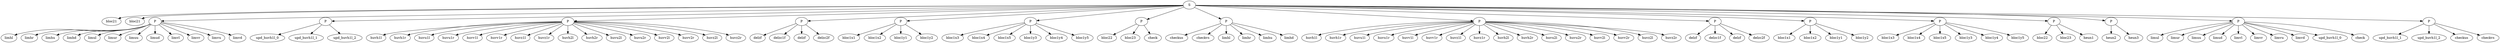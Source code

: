 strict digraph  {
	node [label="\N"];
	0	 [label=limhl,
		order=0];
	1	 [label=limhr,
		order=1];
	2	 [label=limhu,
		order=2];
	3	 [label=limhd,
		order=3];
	4	 [label=limul,
		order=4];
	5	 [label=limur,
		order=5];
	6	 [label=limuu,
		order=6];
	7	 [label=limud,
		order=7];
	8	 [label=limvl,
		order=8];
	9	 [label=limvr,
		order=9];
	10	 [label=limvu,
		order=10];
	11	 [label=limvd,
		order=11];
	12	 [label=upd_huvh1l_0,
		order=0];
	13	 [label=upd_huvh1l_1,
		order=1];
	14	 [label=upd_huvh1l_2,
		order=2];
	15	 [label=huvh1l,
		order=0];
	16	 [label=huvh1r,
		order=1];
	17	 [label=huvu1l,
		order=2];
	18	 [label=huvu1r,
		order=3];
	19	 [label=huvv1l,
		order=4];
	20	 [label=huvv1r,
		order=5];
	21	 [label=huvz1l,
		order=6];
	22	 [label=huvz1r,
		order=7];
	23	 [label=huvh2l,
		order=8];
	24	 [label=huvh2r,
		order=9];
	25	 [label=huvu2l,
		order=10];
	26	 [label=huvu2r,
		order=11];
	27	 [label=huvv2l,
		order=12];
	28	 [label=huvv2r,
		order=13];
	29	 [label=huvz2l,
		order=14];
	30	 [label=huvz2r,
		order=15];
	31	 [label=delzf,
		order=0];
	32	 [label=delzc1f,
		order=1];
	33	 [label=delzf,
		order=2];
	34	 [label=delzc2f,
		order=3];
	35	 [label=bloc1x1,
		order=0];
	36	 [label=bloc1x2,
		order=1];
	37	 [label=bloc1x3,
		order=0];
	38	 [label=bloc1x4,
		order=1];
	39	 [label=bloc1x5,
		order=2];
	40	 [label=bloc1y1,
		order=2];
	41	 [label=bloc1y2,
		order=3];
	42	 [label=bloc1y3,
		order=3];
	43	 [label=bloc1y4,
		order=4];
	44	 [label=bloc1y5,
		order=5];
	45	 [label=bloc21,
		order=7];
	46	 [label=bloc22,
		order=0];
	47	 [label=bloc23,
		order=1];
	48	 [label=check,
		order=2];
	49	 [label=checkus,
		order=0];
	50	 [label=checkvs,
		order=1];
	51	 [label=limhl,
		order=2];
	52	 [label=limhr,
		order=3];
	53	 [label=limhu,
		order=4];
	54	 [label=limhd,
		order=5];
	55	 [label=limul,
		order=0];
	56	 [label=limur,
		order=1];
	57	 [label=limuu,
		order=2];
	58	 [label=limud,
		order=3];
	59	 [label=limvl,
		order=4];
	60	 [label=limvr,
		order=5];
	61	 [label=limvu,
		order=6];
	62	 [label=limvd,
		order=7];
	63	 [label=upd_huvh1l_0,
		order=8];
	64	 [label=upd_huvh1l_1,
		order=0];
	65	 [label=upd_huvh1l_2,
		order=1];
	66	 [label=huvh1l,
		order=0];
	67	 [label=huvh1r,
		order=1];
	68	 [label=huvu1l,
		order=2];
	69	 [label=huvu1r,
		order=3];
	70	 [label=huvv1l,
		order=4];
	71	 [label=huvv1r,
		order=5];
	72	 [label=huvz1l,
		order=6];
	73	 [label=huvz1r,
		order=7];
	74	 [label=huvh2l,
		order=8];
	75	 [label=huvh2r,
		order=9];
	76	 [label=huvu2l,
		order=10];
	77	 [label=huvu2r,
		order=11];
	78	 [label=huvv2l,
		order=12];
	79	 [label=huvv2r,
		order=13];
	80	 [label=huvz2l,
		order=14];
	81	 [label=huvz2r,
		order=15];
	82	 [label=delzf,
		order=0];
	83	 [label=delzc1f,
		order=1];
	84	 [label=delzf,
		order=2];
	85	 [label=delzc2f,
		order=3];
	86	 [label=bloc1x1,
		order=0];
	87	 [label=bloc1x2,
		order=1];
	88	 [label=bloc1x3,
		order=0];
	89	 [label=bloc1x4,
		order=1];
	90	 [label=bloc1x5,
		order=2];
	91	 [label=bloc1y1,
		order=2];
	92	 [label=bloc1y2,
		order=3];
	93	 [label=bloc1y3,
		order=3];
	94	 [label=bloc1y4,
		order=4];
	95	 [label=bloc1y5,
		order=5];
	96	 [label=bloc21,
		order=16];
	97	 [label=bloc22,
		order=0];
	98	 [label=bloc23,
		order=1];
	99	 [label=heun1,
		order=2];
	100	 [label=heun2,
		order=0];
	101	 [label=heun3,
		order=1];
	102	 [label=check,
		order=9];
	103	 [label=checkus,
		order=2];
	104	 [label=checkvs,
		order=3];
	115	 [label=P,
		order=1];
	115 -> 0;
	115 -> 1;
	115 -> 2;
	115 -> 3;
	115 -> 4;
	115 -> 5;
	115 -> 6;
	115 -> 7;
	115 -> 8;
	115 -> 9;
	115 -> 10;
	115 -> 11;
	117	 [label=P,
		order=2];
	117 -> 12;
	117 -> 13;
	117 -> 14;
	132	 [label=P,
		order=3];
	132 -> 15;
	132 -> 16;
	132 -> 17;
	132 -> 18;
	132 -> 19;
	132 -> 20;
	132 -> 21;
	132 -> 22;
	132 -> 23;
	132 -> 24;
	132 -> 25;
	132 -> 26;
	132 -> 27;
	132 -> 28;
	132 -> 29;
	132 -> 30;
	135	 [label=P,
		order=4];
	135 -> 31;
	135 -> 32;
	135 -> 33;
	135 -> 34;
	140	 [label=P,
		order=5];
	140 -> 35;
	140 -> 36;
	140 -> 40;
	140 -> 41;
	143	 [label=P,
		order=6];
	143 -> 37;
	143 -> 38;
	143 -> 39;
	143 -> 42;
	143 -> 43;
	143 -> 44;
	145	 [label=P,
		order=8];
	145 -> 46;
	145 -> 47;
	145 -> 48;
	150	 [label=P,
		order=9];
	150 -> 49;
	150 -> 50;
	150 -> 51;
	150 -> 52;
	150 -> 53;
	150 -> 54;
	174	 [label=P,
		order=12];
	174 -> 66;
	174 -> 67;
	174 -> 68;
	174 -> 69;
	174 -> 70;
	174 -> 71;
	174 -> 72;
	174 -> 73;
	174 -> 74;
	174 -> 75;
	174 -> 76;
	174 -> 77;
	174 -> 78;
	174 -> 79;
	174 -> 80;
	174 -> 81;
	177	 [label=P,
		order=13];
	177 -> 82;
	177 -> 83;
	177 -> 84;
	177 -> 85;
	182	 [label=P,
		order=14];
	182 -> 86;
	182 -> 87;
	182 -> 91;
	182 -> 92;
	185	 [label=P,
		order=15];
	185 -> 88;
	185 -> 89;
	185 -> 90;
	185 -> 93;
	185 -> 94;
	185 -> 95;
	187	 [label=P,
		order=17];
	187 -> 97;
	187 -> 98;
	187 -> 99;
	188	 [label=P,
		order=18];
	188 -> 100;
	188 -> 101;
	189	 [label=P,
		order=10];
	189 -> 55;
	189 -> 56;
	189 -> 57;
	189 -> 58;
	189 -> 59;
	189 -> 60;
	189 -> 61;
	189 -> 62;
	189 -> 63;
	189 -> 102;
	191	 [label=P,
		order=11];
	191 -> 64;
	191 -> 65;
	191 -> 103;
	191 -> 104;
	208	 [label=S,
		order=0];
	208 -> 45;
	208 -> 96;
	208 -> 115;
	208 -> 117;
	208 -> 132;
	208 -> 135;
	208 -> 140;
	208 -> 143;
	208 -> 145;
	208 -> 150;
	208 -> 174;
	208 -> 177;
	208 -> 182;
	208 -> 185;
	208 -> 187;
	208 -> 188;
	208 -> 189;
	208 -> 191;
}
